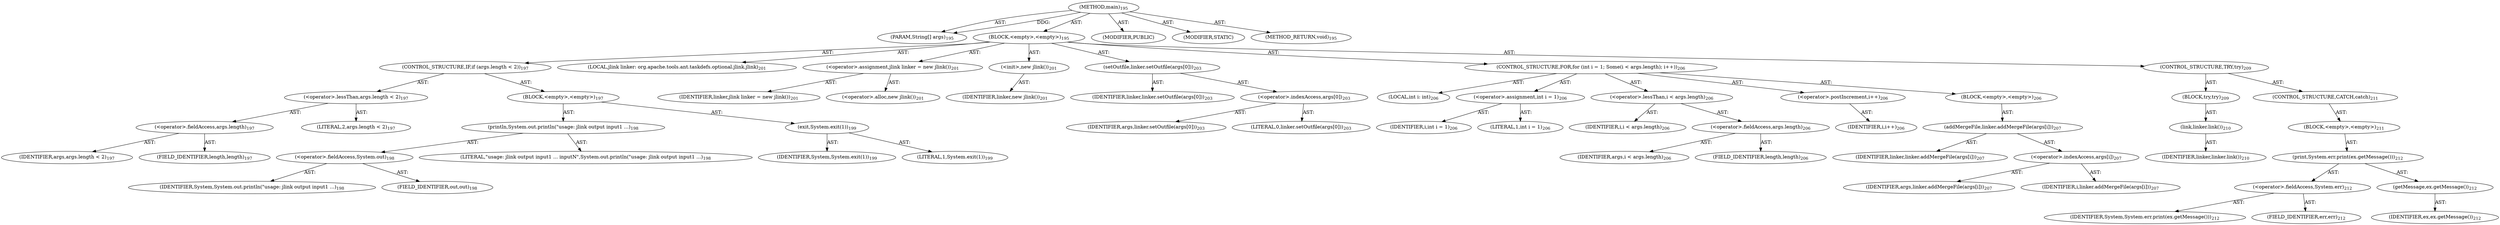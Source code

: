 digraph "main" {  
"111669149703" [label = <(METHOD,main)<SUB>195</SUB>> ]
"115964117009" [label = <(PARAM,String[] args)<SUB>195</SUB>> ]
"25769803802" [label = <(BLOCK,&lt;empty&gt;,&lt;empty&gt;)<SUB>195</SUB>> ]
"47244640274" [label = <(CONTROL_STRUCTURE,IF,if (args.length &lt; 2))<SUB>197</SUB>> ]
"30064771147" [label = <(&lt;operator&gt;.lessThan,args.length &lt; 2)<SUB>197</SUB>> ]
"30064771148" [label = <(&lt;operator&gt;.fieldAccess,args.length)<SUB>197</SUB>> ]
"68719476818" [label = <(IDENTIFIER,args,args.length &lt; 2)<SUB>197</SUB>> ]
"55834574863" [label = <(FIELD_IDENTIFIER,length,length)<SUB>197</SUB>> ]
"90194313228" [label = <(LITERAL,2,args.length &lt; 2)<SUB>197</SUB>> ]
"25769803803" [label = <(BLOCK,&lt;empty&gt;,&lt;empty&gt;)<SUB>197</SUB>> ]
"30064771149" [label = <(println,System.out.println(&quot;usage: jlink output input1 ...)<SUB>198</SUB>> ]
"30064771150" [label = <(&lt;operator&gt;.fieldAccess,System.out)<SUB>198</SUB>> ]
"68719476819" [label = <(IDENTIFIER,System,System.out.println(&quot;usage: jlink output input1 ...)<SUB>198</SUB>> ]
"55834574864" [label = <(FIELD_IDENTIFIER,out,out)<SUB>198</SUB>> ]
"90194313229" [label = <(LITERAL,&quot;usage: jlink output input1 ... inputN&quot;,System.out.println(&quot;usage: jlink output input1 ...)<SUB>198</SUB>> ]
"30064771151" [label = <(exit,System.exit(1))<SUB>199</SUB>> ]
"68719476820" [label = <(IDENTIFIER,System,System.exit(1))<SUB>199</SUB>> ]
"90194313230" [label = <(LITERAL,1,System.exit(1))<SUB>199</SUB>> ]
"94489280522" [label = <(LOCAL,jlink linker: org.apache.tools.ant.taskdefs.optional.jlink.jlink)<SUB>201</SUB>> ]
"30064771152" [label = <(&lt;operator&gt;.assignment,jlink linker = new jlink())<SUB>201</SUB>> ]
"68719476821" [label = <(IDENTIFIER,linker,jlink linker = new jlink())<SUB>201</SUB>> ]
"30064771153" [label = <(&lt;operator&gt;.alloc,new jlink())<SUB>201</SUB>> ]
"30064771154" [label = <(&lt;init&gt;,new jlink())<SUB>201</SUB>> ]
"68719476822" [label = <(IDENTIFIER,linker,new jlink())<SUB>201</SUB>> ]
"30064771155" [label = <(setOutfile,linker.setOutfile(args[0]))<SUB>203</SUB>> ]
"68719476823" [label = <(IDENTIFIER,linker,linker.setOutfile(args[0]))<SUB>203</SUB>> ]
"30064771156" [label = <(&lt;operator&gt;.indexAccess,args[0])<SUB>203</SUB>> ]
"68719476824" [label = <(IDENTIFIER,args,linker.setOutfile(args[0]))<SUB>203</SUB>> ]
"90194313231" [label = <(LITERAL,0,linker.setOutfile(args[0]))<SUB>203</SUB>> ]
"47244640275" [label = <(CONTROL_STRUCTURE,FOR,for (int i = 1; Some(i &lt; args.length); i++))<SUB>206</SUB>> ]
"94489280523" [label = <(LOCAL,int i: int)<SUB>206</SUB>> ]
"30064771157" [label = <(&lt;operator&gt;.assignment,int i = 1)<SUB>206</SUB>> ]
"68719476825" [label = <(IDENTIFIER,i,int i = 1)<SUB>206</SUB>> ]
"90194313232" [label = <(LITERAL,1,int i = 1)<SUB>206</SUB>> ]
"30064771158" [label = <(&lt;operator&gt;.lessThan,i &lt; args.length)<SUB>206</SUB>> ]
"68719476826" [label = <(IDENTIFIER,i,i &lt; args.length)<SUB>206</SUB>> ]
"30064771159" [label = <(&lt;operator&gt;.fieldAccess,args.length)<SUB>206</SUB>> ]
"68719476827" [label = <(IDENTIFIER,args,i &lt; args.length)<SUB>206</SUB>> ]
"55834574865" [label = <(FIELD_IDENTIFIER,length,length)<SUB>206</SUB>> ]
"30064771160" [label = <(&lt;operator&gt;.postIncrement,i++)<SUB>206</SUB>> ]
"68719476828" [label = <(IDENTIFIER,i,i++)<SUB>206</SUB>> ]
"25769803804" [label = <(BLOCK,&lt;empty&gt;,&lt;empty&gt;)<SUB>206</SUB>> ]
"30064771161" [label = <(addMergeFile,linker.addMergeFile(args[i]))<SUB>207</SUB>> ]
"68719476829" [label = <(IDENTIFIER,linker,linker.addMergeFile(args[i]))<SUB>207</SUB>> ]
"30064771162" [label = <(&lt;operator&gt;.indexAccess,args[i])<SUB>207</SUB>> ]
"68719476830" [label = <(IDENTIFIER,args,linker.addMergeFile(args[i]))<SUB>207</SUB>> ]
"68719476831" [label = <(IDENTIFIER,i,linker.addMergeFile(args[i]))<SUB>207</SUB>> ]
"47244640276" [label = <(CONTROL_STRUCTURE,TRY,try)<SUB>209</SUB>> ]
"25769803805" [label = <(BLOCK,try,try)<SUB>209</SUB>> ]
"30064771163" [label = <(link,linker.link())<SUB>210</SUB>> ]
"68719476832" [label = <(IDENTIFIER,linker,linker.link())<SUB>210</SUB>> ]
"47244640277" [label = <(CONTROL_STRUCTURE,CATCH,catch)<SUB>211</SUB>> ]
"25769803806" [label = <(BLOCK,&lt;empty&gt;,&lt;empty&gt;)<SUB>211</SUB>> ]
"30064771164" [label = <(print,System.err.print(ex.getMessage()))<SUB>212</SUB>> ]
"30064771165" [label = <(&lt;operator&gt;.fieldAccess,System.err)<SUB>212</SUB>> ]
"68719476833" [label = <(IDENTIFIER,System,System.err.print(ex.getMessage()))<SUB>212</SUB>> ]
"55834574866" [label = <(FIELD_IDENTIFIER,err,err)<SUB>212</SUB>> ]
"30064771166" [label = <(getMessage,ex.getMessage())<SUB>212</SUB>> ]
"68719476834" [label = <(IDENTIFIER,ex,ex.getMessage())<SUB>212</SUB>> ]
"133143986190" [label = <(MODIFIER,PUBLIC)> ]
"133143986191" [label = <(MODIFIER,STATIC)> ]
"128849018887" [label = <(METHOD_RETURN,void)<SUB>195</SUB>> ]
  "111669149703" -> "115964117009"  [ label = "AST: "] 
  "111669149703" -> "25769803802"  [ label = "AST: "] 
  "111669149703" -> "133143986190"  [ label = "AST: "] 
  "111669149703" -> "133143986191"  [ label = "AST: "] 
  "111669149703" -> "128849018887"  [ label = "AST: "] 
  "25769803802" -> "47244640274"  [ label = "AST: "] 
  "25769803802" -> "94489280522"  [ label = "AST: "] 
  "25769803802" -> "30064771152"  [ label = "AST: "] 
  "25769803802" -> "30064771154"  [ label = "AST: "] 
  "25769803802" -> "30064771155"  [ label = "AST: "] 
  "25769803802" -> "47244640275"  [ label = "AST: "] 
  "25769803802" -> "47244640276"  [ label = "AST: "] 
  "47244640274" -> "30064771147"  [ label = "AST: "] 
  "47244640274" -> "25769803803"  [ label = "AST: "] 
  "30064771147" -> "30064771148"  [ label = "AST: "] 
  "30064771147" -> "90194313228"  [ label = "AST: "] 
  "30064771148" -> "68719476818"  [ label = "AST: "] 
  "30064771148" -> "55834574863"  [ label = "AST: "] 
  "25769803803" -> "30064771149"  [ label = "AST: "] 
  "25769803803" -> "30064771151"  [ label = "AST: "] 
  "30064771149" -> "30064771150"  [ label = "AST: "] 
  "30064771149" -> "90194313229"  [ label = "AST: "] 
  "30064771150" -> "68719476819"  [ label = "AST: "] 
  "30064771150" -> "55834574864"  [ label = "AST: "] 
  "30064771151" -> "68719476820"  [ label = "AST: "] 
  "30064771151" -> "90194313230"  [ label = "AST: "] 
  "30064771152" -> "68719476821"  [ label = "AST: "] 
  "30064771152" -> "30064771153"  [ label = "AST: "] 
  "30064771154" -> "68719476822"  [ label = "AST: "] 
  "30064771155" -> "68719476823"  [ label = "AST: "] 
  "30064771155" -> "30064771156"  [ label = "AST: "] 
  "30064771156" -> "68719476824"  [ label = "AST: "] 
  "30064771156" -> "90194313231"  [ label = "AST: "] 
  "47244640275" -> "94489280523"  [ label = "AST: "] 
  "47244640275" -> "30064771157"  [ label = "AST: "] 
  "47244640275" -> "30064771158"  [ label = "AST: "] 
  "47244640275" -> "30064771160"  [ label = "AST: "] 
  "47244640275" -> "25769803804"  [ label = "AST: "] 
  "30064771157" -> "68719476825"  [ label = "AST: "] 
  "30064771157" -> "90194313232"  [ label = "AST: "] 
  "30064771158" -> "68719476826"  [ label = "AST: "] 
  "30064771158" -> "30064771159"  [ label = "AST: "] 
  "30064771159" -> "68719476827"  [ label = "AST: "] 
  "30064771159" -> "55834574865"  [ label = "AST: "] 
  "30064771160" -> "68719476828"  [ label = "AST: "] 
  "25769803804" -> "30064771161"  [ label = "AST: "] 
  "30064771161" -> "68719476829"  [ label = "AST: "] 
  "30064771161" -> "30064771162"  [ label = "AST: "] 
  "30064771162" -> "68719476830"  [ label = "AST: "] 
  "30064771162" -> "68719476831"  [ label = "AST: "] 
  "47244640276" -> "25769803805"  [ label = "AST: "] 
  "47244640276" -> "47244640277"  [ label = "AST: "] 
  "25769803805" -> "30064771163"  [ label = "AST: "] 
  "30064771163" -> "68719476832"  [ label = "AST: "] 
  "47244640277" -> "25769803806"  [ label = "AST: "] 
  "25769803806" -> "30064771164"  [ label = "AST: "] 
  "30064771164" -> "30064771165"  [ label = "AST: "] 
  "30064771164" -> "30064771166"  [ label = "AST: "] 
  "30064771165" -> "68719476833"  [ label = "AST: "] 
  "30064771165" -> "55834574866"  [ label = "AST: "] 
  "30064771166" -> "68719476834"  [ label = "AST: "] 
  "111669149703" -> "115964117009"  [ label = "DDG: "] 
}
